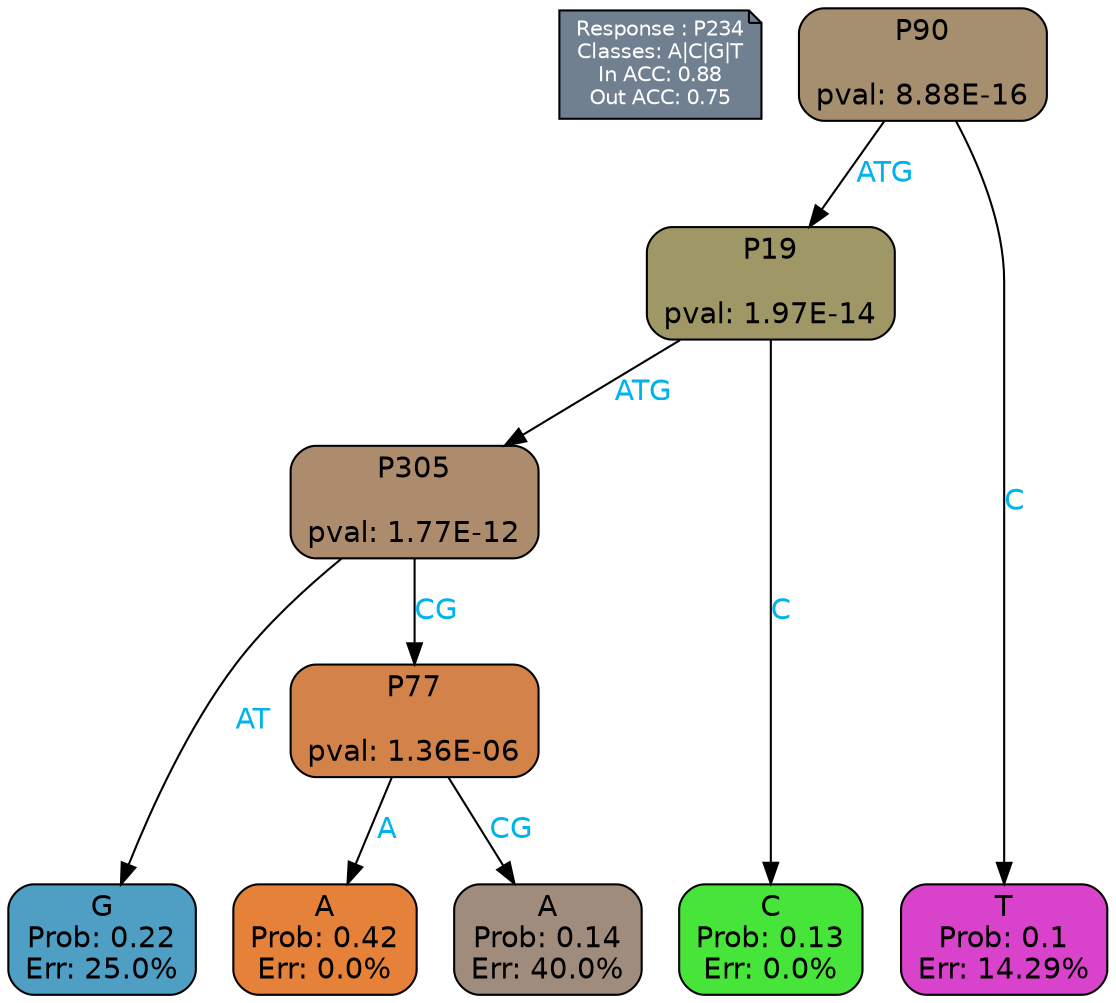 digraph Tree {
node [shape=box, style="filled, rounded", color="black", fontname=helvetica] ;
graph [ranksep=equally, splines=polylines, bgcolor=transparent, dpi=600] ;
edge [fontname=helvetica] ;
LEGEND [label="Response : P234
Classes: A|C|G|T
In ACC: 0.88
Out ACC: 0.75
",shape=note,align=left,style=filled,fillcolor="slategray",fontcolor="white",fontsize=10];1 [label="P90

pval: 8.88E-16", fillcolor="#a58f6f"] ;
2 [label="P19

pval: 1.97E-14", fillcolor="#9f9765"] ;
3 [label="P305

pval: 1.77E-12", fillcolor="#ad8b6d"] ;
4 [label="G
Prob: 0.22
Err: 25.0%", fillcolor="#4f9ec4"] ;
5 [label="P77

pval: 1.36E-06", fillcolor="#d3834a"] ;
6 [label="A
Prob: 0.42
Err: 0.0%", fillcolor="#e58139"] ;
7 [label="A
Prob: 0.14
Err: 40.0%", fillcolor="#a08c7d"] ;
8 [label="C
Prob: 0.13
Err: 0.0%", fillcolor="#47e539"] ;
9 [label="T
Prob: 0.1
Err: 14.29%", fillcolor="#d943cc"] ;
1 -> 9 [label="C",fontcolor=deepskyblue2] ;
1 -> 2 [label="ATG",fontcolor=deepskyblue2] ;
2 -> 8 [label="C",fontcolor=deepskyblue2] ;
2 -> 3 [label="ATG",fontcolor=deepskyblue2] ;
3 -> 4 [label="AT",fontcolor=deepskyblue2] ;
3 -> 5 [label="CG",fontcolor=deepskyblue2] ;
5 -> 6 [label="A",fontcolor=deepskyblue2] ;
5 -> 7 [label="CG",fontcolor=deepskyblue2] ;
{rank = same; 4;6;7;8;9;}{rank = same; LEGEND;1;}}